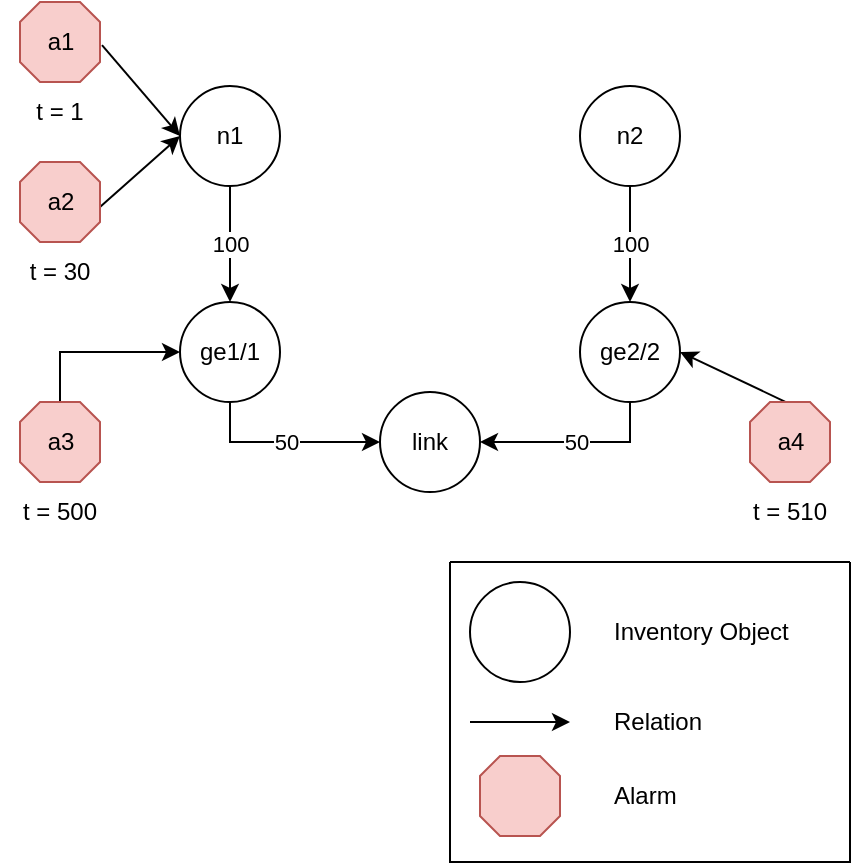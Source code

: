 <mxfile version="20.6.2" type="device"><diagram id="R8fIsO0L7s2Woqfszged" name="Page-1"><mxGraphModel dx="1149" dy="876" grid="1" gridSize="10" guides="1" tooltips="1" connect="1" arrows="1" fold="1" page="1" pageScale="1" pageWidth="850" pageHeight="1100" math="0" shadow="0"><root><mxCell id="0"/><mxCell id="1" parent="0"/><mxCell id="xiOK4F6HuVEg9FATb6au-3" style="rounded=0;orthogonalLoop=1;jettySize=auto;html=1;exitX=1.025;exitY=0.538;exitDx=0;exitDy=0;entryX=0;entryY=0.5;entryDx=0;entryDy=0;exitPerimeter=0;" edge="1" parent="1" source="QdDcS_dgXA-jWjG45yJf-30" target="QdDcS_dgXA-jWjG45yJf-1"><mxGeometry relative="1" as="geometry"/></mxCell><mxCell id="xiOK4F6HuVEg9FATb6au-4" style="edgeStyle=none;rounded=0;orthogonalLoop=1;jettySize=auto;html=1;exitX=1;exitY=0.563;exitDx=0;exitDy=0;entryX=0;entryY=0.5;entryDx=0;entryDy=0;exitPerimeter=0;" edge="1" parent="1" source="QdDcS_dgXA-jWjG45yJf-31" target="QdDcS_dgXA-jWjG45yJf-1"><mxGeometry relative="1" as="geometry"/></mxCell><mxCell id="xiOK4F6HuVEg9FATb6au-5" value="100" style="edgeStyle=none;rounded=0;orthogonalLoop=1;jettySize=auto;html=1;exitX=0.5;exitY=1;exitDx=0;exitDy=0;entryX=0.5;entryY=0;entryDx=0;entryDy=0;" edge="1" parent="1" source="QdDcS_dgXA-jWjG45yJf-1" target="QdDcS_dgXA-jWjG45yJf-4"><mxGeometry relative="1" as="geometry"/></mxCell><mxCell id="QdDcS_dgXA-jWjG45yJf-1" value="n1" style="ellipse;whiteSpace=wrap;html=1;aspect=fixed;" parent="1" vertex="1"><mxGeometry x="100" y="52" width="50" height="50" as="geometry"/></mxCell><mxCell id="xiOK4F6HuVEg9FATb6au-7" style="edgeStyle=orthogonalEdgeStyle;rounded=0;orthogonalLoop=1;jettySize=auto;html=1;exitX=0.5;exitY=0;exitDx=0;exitDy=0;entryX=0;entryY=0.5;entryDx=0;entryDy=0;exitPerimeter=0;" edge="1" parent="1" source="QdDcS_dgXA-jWjG45yJf-38" target="QdDcS_dgXA-jWjG45yJf-4"><mxGeometry relative="1" as="geometry"/></mxCell><mxCell id="xiOK4F6HuVEg9FATb6au-8" value="50" style="edgeStyle=orthogonalEdgeStyle;rounded=0;orthogonalLoop=1;jettySize=auto;html=1;exitX=0.5;exitY=1;exitDx=0;exitDy=0;entryX=0;entryY=0.5;entryDx=0;entryDy=0;" edge="1" parent="1" source="QdDcS_dgXA-jWjG45yJf-4" target="QdDcS_dgXA-jWjG45yJf-20"><mxGeometry relative="1" as="geometry"/></mxCell><mxCell id="QdDcS_dgXA-jWjG45yJf-4" value="ge1/1" style="ellipse;whiteSpace=wrap;html=1;aspect=fixed;" parent="1" vertex="1"><mxGeometry x="100" y="160" width="50" height="50" as="geometry"/></mxCell><mxCell id="xiOK4F6HuVEg9FATb6au-9" value="50" style="edgeStyle=orthogonalEdgeStyle;rounded=0;orthogonalLoop=1;jettySize=auto;html=1;exitX=0.5;exitY=1;exitDx=0;exitDy=0;entryX=1;entryY=0.5;entryDx=0;entryDy=0;" edge="1" parent="1" source="QdDcS_dgXA-jWjG45yJf-10" target="QdDcS_dgXA-jWjG45yJf-20"><mxGeometry relative="1" as="geometry"/></mxCell><mxCell id="xiOK4F6HuVEg9FATb6au-11" style="rounded=0;orthogonalLoop=1;jettySize=auto;html=1;exitX=0.475;exitY=0.013;exitDx=0;exitDy=0;entryX=1;entryY=0.5;entryDx=0;entryDy=0;exitPerimeter=0;" edge="1" parent="1" source="QdDcS_dgXA-jWjG45yJf-40" target="QdDcS_dgXA-jWjG45yJf-10"><mxGeometry relative="1" as="geometry"/></mxCell><mxCell id="QdDcS_dgXA-jWjG45yJf-10" value="ge2/2" style="ellipse;whiteSpace=wrap;html=1;aspect=fixed;" parent="1" vertex="1"><mxGeometry x="300" y="160" width="50" height="50" as="geometry"/></mxCell><mxCell id="xiOK4F6HuVEg9FATb6au-10" value="100" style="edgeStyle=orthogonalEdgeStyle;rounded=0;orthogonalLoop=1;jettySize=auto;html=1;exitX=0.5;exitY=1;exitDx=0;exitDy=0;" edge="1" parent="1" source="QdDcS_dgXA-jWjG45yJf-12" target="QdDcS_dgXA-jWjG45yJf-10"><mxGeometry relative="1" as="geometry"/></mxCell><mxCell id="QdDcS_dgXA-jWjG45yJf-12" value="n2" style="ellipse;whiteSpace=wrap;html=1;aspect=fixed;" parent="1" vertex="1"><mxGeometry x="300" y="52" width="50" height="50" as="geometry"/></mxCell><mxCell id="QdDcS_dgXA-jWjG45yJf-20" value="link" style="ellipse;whiteSpace=wrap;html=1;aspect=fixed;" parent="1" vertex="1"><mxGeometry x="200" y="205" width="50" height="50" as="geometry"/></mxCell><mxCell id="QdDcS_dgXA-jWjG45yJf-25" value="" style="swimlane;startSize=0;" parent="1" vertex="1"><mxGeometry x="235" y="290" width="200" height="150" as="geometry"><mxRectangle x="410" y="320" width="50" height="40" as="alternateBounds"/></mxGeometry></mxCell><mxCell id="QdDcS_dgXA-jWjG45yJf-26" value="" style="ellipse;whiteSpace=wrap;html=1;aspect=fixed;" parent="QdDcS_dgXA-jWjG45yJf-25" vertex="1"><mxGeometry x="10" y="10" width="50" height="50" as="geometry"/></mxCell><mxCell id="QdDcS_dgXA-jWjG45yJf-27" value="Inventory Object" style="text;html=1;strokeColor=none;fillColor=none;align=left;verticalAlign=middle;whiteSpace=wrap;rounded=0;" parent="QdDcS_dgXA-jWjG45yJf-25" vertex="1"><mxGeometry x="80" y="20" width="100" height="30" as="geometry"/></mxCell><mxCell id="QdDcS_dgXA-jWjG45yJf-28" value="" style="endArrow=classic;html=1;rounded=0;elbow=vertical;" parent="QdDcS_dgXA-jWjG45yJf-25" edge="1"><mxGeometry width="50" height="50" relative="1" as="geometry"><mxPoint x="10" y="80" as="sourcePoint"/><mxPoint x="60" y="80" as="targetPoint"/></mxGeometry></mxCell><mxCell id="QdDcS_dgXA-jWjG45yJf-29" value="Relation" style="text;html=1;strokeColor=none;fillColor=none;align=left;verticalAlign=middle;whiteSpace=wrap;rounded=0;" parent="QdDcS_dgXA-jWjG45yJf-25" vertex="1"><mxGeometry x="80" y="65" width="100" height="30" as="geometry"/></mxCell><mxCell id="QdDcS_dgXA-jWjG45yJf-74" value="" style="verticalLabelPosition=middle;verticalAlign=middle;html=1;shape=mxgraph.basic.polygon;polyCoords=[[0.25,0],[0.75,0],[1,0.25],[1,0.75],[0.75,1],[0.25,1],[0,0.75],[0,0.25]];polyline=0;labelPosition=center;align=center;fillColor=#f8cecc;strokeColor=#b85450;aspect=fixed;" parent="QdDcS_dgXA-jWjG45yJf-25" vertex="1"><mxGeometry x="15" y="97" width="40" height="40" as="geometry"/></mxCell><mxCell id="QdDcS_dgXA-jWjG45yJf-75" value="Alarm" style="text;html=1;strokeColor=none;fillColor=none;align=left;verticalAlign=middle;whiteSpace=wrap;rounded=0;" parent="QdDcS_dgXA-jWjG45yJf-25" vertex="1"><mxGeometry x="80" y="102" width="100" height="30" as="geometry"/></mxCell><mxCell id="QdDcS_dgXA-jWjG45yJf-30" value="a1&lt;br&gt;" style="verticalLabelPosition=middle;verticalAlign=middle;html=1;shape=mxgraph.basic.polygon;polyCoords=[[0.25,0],[0.75,0],[1,0.25],[1,0.75],[0.75,1],[0.25,1],[0,0.75],[0,0.25]];polyline=0;labelPosition=center;align=center;fillColor=#f8cecc;strokeColor=#b85450;aspect=fixed;" parent="1" vertex="1"><mxGeometry x="20" y="10" width="40" height="40" as="geometry"/></mxCell><mxCell id="QdDcS_dgXA-jWjG45yJf-31" value="a2" style="verticalLabelPosition=middle;verticalAlign=middle;html=1;shape=mxgraph.basic.polygon;polyCoords=[[0.25,0],[0.75,0],[1,0.25],[1,0.75],[0.75,1],[0.25,1],[0,0.75],[0,0.25]];polyline=0;labelPosition=center;align=center;fillColor=#f8cecc;strokeColor=#b85450;aspect=fixed;" parent="1" vertex="1"><mxGeometry x="20" y="90" width="40" height="40" as="geometry"/></mxCell><mxCell id="QdDcS_dgXA-jWjG45yJf-38" value="a3" style="verticalLabelPosition=middle;verticalAlign=middle;html=1;shape=mxgraph.basic.polygon;polyCoords=[[0.25,0],[0.75,0],[1,0.25],[1,0.75],[0.75,1],[0.25,1],[0,0.75],[0,0.25]];polyline=0;labelPosition=center;align=center;fillColor=#f8cecc;strokeColor=#b85450;aspect=fixed;" parent="1" vertex="1"><mxGeometry x="20" y="210" width="40" height="40" as="geometry"/></mxCell><mxCell id="QdDcS_dgXA-jWjG45yJf-40" value="a4" style="verticalLabelPosition=middle;verticalAlign=middle;html=1;shape=mxgraph.basic.polygon;polyCoords=[[0.25,0],[0.75,0],[1,0.25],[1,0.75],[0.75,1],[0.25,1],[0,0.75],[0,0.25]];polyline=0;labelPosition=center;align=center;fillColor=#f8cecc;strokeColor=#b85450;aspect=fixed;" parent="1" vertex="1"><mxGeometry x="385" y="210" width="40" height="40" as="geometry"/></mxCell><mxCell id="xiOK4F6HuVEg9FATb6au-1" value="t = 1" style="text;html=1;strokeColor=none;fillColor=none;align=center;verticalAlign=middle;whiteSpace=wrap;rounded=0;" vertex="1" parent="1"><mxGeometry x="10" y="50" width="60" height="30" as="geometry"/></mxCell><mxCell id="xiOK4F6HuVEg9FATb6au-2" value="t = 30" style="text;html=1;strokeColor=none;fillColor=none;align=center;verticalAlign=middle;whiteSpace=wrap;rounded=0;" vertex="1" parent="1"><mxGeometry x="10" y="130" width="60" height="30" as="geometry"/></mxCell><mxCell id="xiOK4F6HuVEg9FATb6au-6" value="t = 500" style="text;html=1;strokeColor=none;fillColor=none;align=center;verticalAlign=middle;whiteSpace=wrap;rounded=0;" vertex="1" parent="1"><mxGeometry x="10" y="250" width="60" height="30" as="geometry"/></mxCell><mxCell id="xiOK4F6HuVEg9FATb6au-12" value="t = 510" style="text;html=1;strokeColor=none;fillColor=none;align=center;verticalAlign=middle;whiteSpace=wrap;rounded=0;" vertex="1" parent="1"><mxGeometry x="375" y="250" width="60" height="30" as="geometry"/></mxCell></root></mxGraphModel></diagram></mxfile>